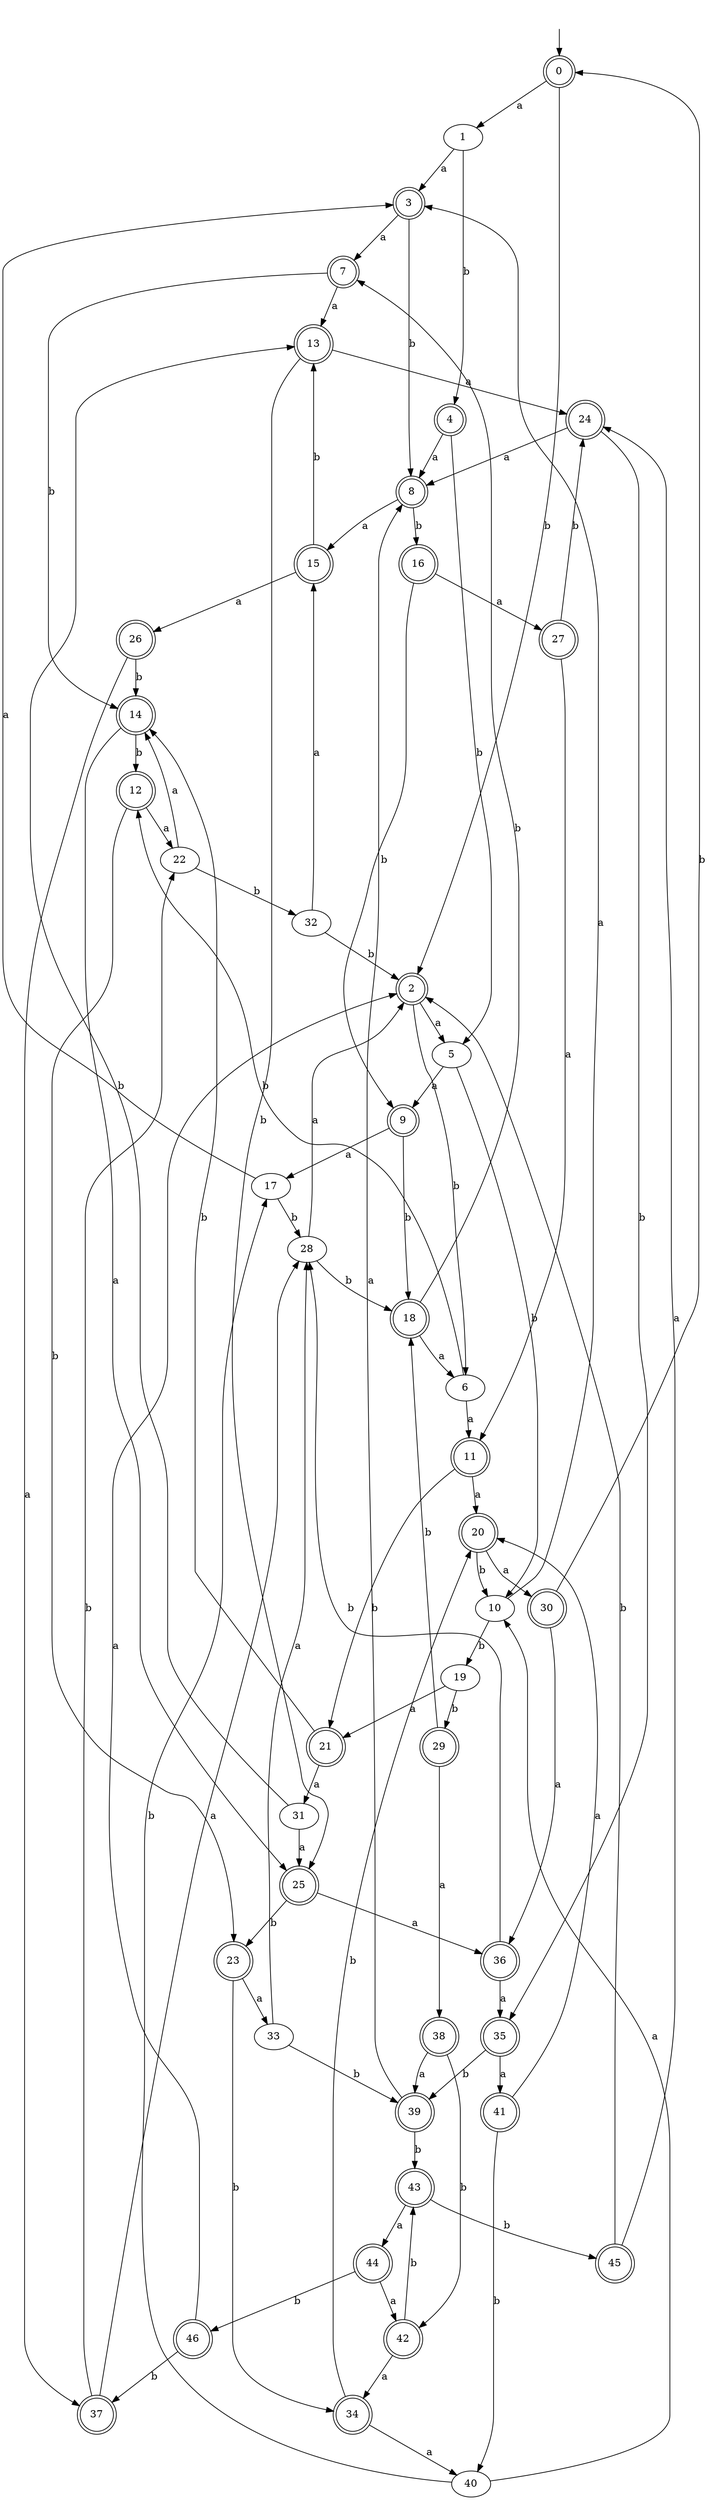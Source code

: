 digraph RandomDFA {
  __start0 [label="", shape=none];
  __start0 -> 0 [label=""];
  0 [shape=circle] [shape=doublecircle]
  0 -> 1 [label="a"]
  0 -> 2 [label="b"]
  1
  1 -> 3 [label="a"]
  1 -> 4 [label="b"]
  2 [shape=doublecircle]
  2 -> 5 [label="a"]
  2 -> 6 [label="b"]
  3 [shape=doublecircle]
  3 -> 7 [label="a"]
  3 -> 8 [label="b"]
  4 [shape=doublecircle]
  4 -> 8 [label="a"]
  4 -> 5 [label="b"]
  5
  5 -> 9 [label="a"]
  5 -> 10 [label="b"]
  6
  6 -> 11 [label="a"]
  6 -> 12 [label="b"]
  7 [shape=doublecircle]
  7 -> 13 [label="a"]
  7 -> 14 [label="b"]
  8 [shape=doublecircle]
  8 -> 15 [label="a"]
  8 -> 16 [label="b"]
  9 [shape=doublecircle]
  9 -> 17 [label="a"]
  9 -> 18 [label="b"]
  10
  10 -> 3 [label="a"]
  10 -> 19 [label="b"]
  11 [shape=doublecircle]
  11 -> 20 [label="a"]
  11 -> 21 [label="b"]
  12 [shape=doublecircle]
  12 -> 22 [label="a"]
  12 -> 23 [label="b"]
  13 [shape=doublecircle]
  13 -> 24 [label="a"]
  13 -> 25 [label="b"]
  14 [shape=doublecircle]
  14 -> 25 [label="a"]
  14 -> 12 [label="b"]
  15 [shape=doublecircle]
  15 -> 26 [label="a"]
  15 -> 13 [label="b"]
  16 [shape=doublecircle]
  16 -> 27 [label="a"]
  16 -> 9 [label="b"]
  17
  17 -> 3 [label="a"]
  17 -> 28 [label="b"]
  18 [shape=doublecircle]
  18 -> 6 [label="a"]
  18 -> 7 [label="b"]
  19
  19 -> 21 [label="a"]
  19 -> 29 [label="b"]
  20 [shape=doublecircle]
  20 -> 30 [label="a"]
  20 -> 10 [label="b"]
  21 [shape=doublecircle]
  21 -> 31 [label="a"]
  21 -> 14 [label="b"]
  22
  22 -> 14 [label="a"]
  22 -> 32 [label="b"]
  23 [shape=doublecircle]
  23 -> 33 [label="a"]
  23 -> 34 [label="b"]
  24 [shape=doublecircle]
  24 -> 8 [label="a"]
  24 -> 35 [label="b"]
  25 [shape=doublecircle]
  25 -> 36 [label="a"]
  25 -> 23 [label="b"]
  26 [shape=doublecircle]
  26 -> 37 [label="a"]
  26 -> 14 [label="b"]
  27 [shape=doublecircle]
  27 -> 11 [label="a"]
  27 -> 24 [label="b"]
  28
  28 -> 2 [label="a"]
  28 -> 18 [label="b"]
  29 [shape=doublecircle]
  29 -> 38 [label="a"]
  29 -> 18 [label="b"]
  30 [shape=doublecircle]
  30 -> 36 [label="a"]
  30 -> 0 [label="b"]
  31
  31 -> 25 [label="a"]
  31 -> 13 [label="b"]
  32
  32 -> 15 [label="a"]
  32 -> 2 [label="b"]
  33
  33 -> 28 [label="a"]
  33 -> 39 [label="b"]
  34 [shape=doublecircle]
  34 -> 40 [label="a"]
  34 -> 20 [label="b"]
  35 [shape=doublecircle]
  35 -> 41 [label="a"]
  35 -> 39 [label="b"]
  36 [shape=doublecircle]
  36 -> 35 [label="a"]
  36 -> 28 [label="b"]
  37 [shape=doublecircle]
  37 -> 28 [label="a"]
  37 -> 22 [label="b"]
  38 [shape=doublecircle]
  38 -> 39 [label="a"]
  38 -> 42 [label="b"]
  39 [shape=doublecircle]
  39 -> 8 [label="a"]
  39 -> 43 [label="b"]
  40
  40 -> 10 [label="a"]
  40 -> 17 [label="b"]
  41 [shape=doublecircle]
  41 -> 20 [label="a"]
  41 -> 40 [label="b"]
  42 [shape=doublecircle]
  42 -> 34 [label="a"]
  42 -> 43 [label="b"]
  43 [shape=doublecircle]
  43 -> 44 [label="a"]
  43 -> 45 [label="b"]
  44 [shape=doublecircle]
  44 -> 42 [label="a"]
  44 -> 46 [label="b"]
  45 [shape=doublecircle]
  45 -> 24 [label="a"]
  45 -> 2 [label="b"]
  46 [shape=doublecircle]
  46 -> 2 [label="a"]
  46 -> 37 [label="b"]
}
